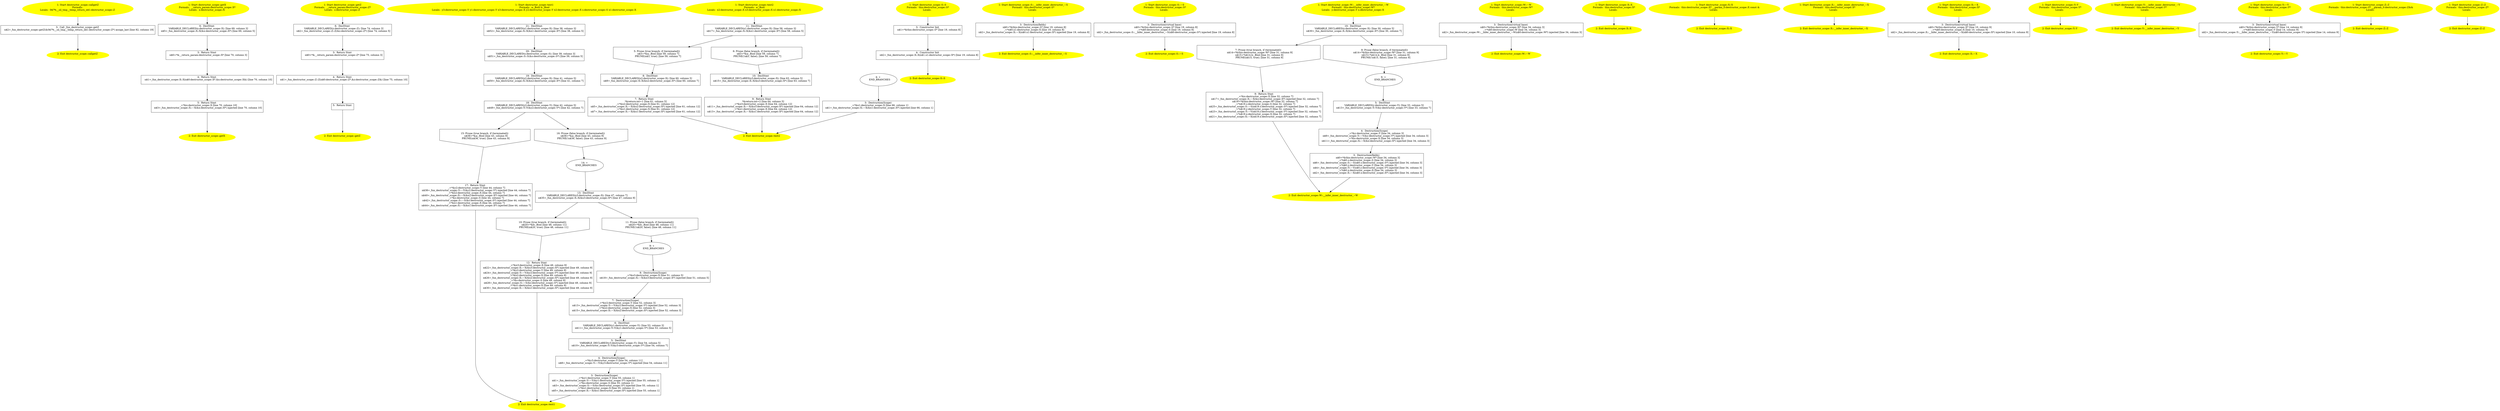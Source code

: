 /* @generated */
digraph cfg {
"callgetZ#destructor_scope#1641872.f4c0cbb2a5d892ea_1" [label="1: Start destructor_scope::callgetZ\nFormals: \nLocals:  0$?%__sil_tmp__temp_return_n$1:destructor_scope::Z \n  " color=yellow style=filled]
	

	 "callgetZ#destructor_scope#1641872.f4c0cbb2a5d892ea_1" -> "callgetZ#destructor_scope#1641872.f4c0cbb2a5d892ea_3" ;
"callgetZ#destructor_scope#1641872.f4c0cbb2a5d892ea_2" [label="2: Exit destructor_scope::callgetZ \n  " color=yellow style=filled]
	

"callgetZ#destructor_scope#1641872.f4c0cbb2a5d892ea_3" [label="3:  Call _fun_destructor_scope::getZ \n   n$2=_fun_destructor_scope::getZ(&0$?%__sil_tmp__temp_return_n$1:destructor_scope::Z*) assign_last [line 82, column 19]\n " shape="box"]
	

	 "callgetZ#destructor_scope#1641872.f4c0cbb2a5d892ea_3" -> "callgetZ#destructor_scope#1641872.f4c0cbb2a5d892ea_2" ;
"getX#destructor_scope(class destr.956e6b931ba67c14_1" [label="1: Start destructor_scope::getX\nFormals:  __return_param:destructor_scope::X*\nLocals:  x:destructor_scope::X \n  " color=yellow style=filled]
	

	 "getX#destructor_scope(class destr.956e6b931ba67c14_1" -> "getX#destructor_scope(class destr.956e6b931ba67c14_6" ;
"getX#destructor_scope(class destr.956e6b931ba67c14_2" [label="2: Exit destructor_scope::getX \n  " color=yellow style=filled]
	

"getX#destructor_scope(class destr.956e6b931ba67c14_3" [label="3:  Return Stmt \n   n$0=*&__return_param:destructor_scope::X* [line 70, column 3]\n " shape="box"]
	

	 "getX#destructor_scope(class destr.956e6b931ba67c14_3" -> "getX#destructor_scope(class destr.956e6b931ba67c14_4" ;
"getX#destructor_scope(class destr.956e6b931ba67c14_4" [label="4:  Return Stmt \n   n$1=_fun_destructor_scope::X::X(n$0:destructor_scope::X*,&x:destructor_scope::X&) [line 70, column 10]\n " shape="box"]
	

	 "getX#destructor_scope(class destr.956e6b931ba67c14_4" -> "getX#destructor_scope(class destr.956e6b931ba67c14_5" ;
"getX#destructor_scope(class destr.956e6b931ba67c14_5" [label="5:  Return Stmt \n   _=*&x:destructor_scope::X [line 70, column 10]\n  n$3=_fun_destructor_scope::X::~X(&x:destructor_scope::X*) injected [line 70, column 10]\n " shape="box"]
	

	 "getX#destructor_scope(class destr.956e6b931ba67c14_5" -> "getX#destructor_scope(class destr.956e6b931ba67c14_2" ;
"getX#destructor_scope(class destr.956e6b931ba67c14_6" [label="6:  DeclStmt \n   VARIABLE_DECLARED(x:destructor_scope::X); [line 69, column 3]\n  n$5=_fun_destructor_scope::X::X(&x:destructor_scope::X*) [line 69, column 5]\n " shape="box"]
	

	 "getX#destructor_scope(class destr.956e6b931ba67c14_6" -> "getX#destructor_scope(class destr.956e6b931ba67c14_3" ;
"getZ#destructor_scope(class destr.27b8261073c8d260_1" [label="1: Start destructor_scope::getZ\nFormals:  __return_param:destructor_scope::Z*\nLocals:  z:destructor_scope::Z \n  " color=yellow style=filled]
	

	 "getZ#destructor_scope(class destr.27b8261073c8d260_1" -> "getZ#destructor_scope(class destr.27b8261073c8d260_6" ;
"getZ#destructor_scope(class destr.27b8261073c8d260_2" [label="2: Exit destructor_scope::getZ \n  " color=yellow style=filled]
	

"getZ#destructor_scope(class destr.27b8261073c8d260_3" [label="3:  Return Stmt \n   n$0=*&__return_param:destructor_scope::Z* [line 75, column 3]\n " shape="box"]
	

	 "getZ#destructor_scope(class destr.27b8261073c8d260_3" -> "getZ#destructor_scope(class destr.27b8261073c8d260_4" ;
"getZ#destructor_scope(class destr.27b8261073c8d260_4" [label="4:  Return Stmt \n   n$1=_fun_destructor_scope::Z::Z(n$0:destructor_scope::Z*,&z:destructor_scope::Z&) [line 75, column 10]\n " shape="box"]
	

	 "getZ#destructor_scope(class destr.27b8261073c8d260_4" -> "getZ#destructor_scope(class destr.27b8261073c8d260_5" ;
"getZ#destructor_scope(class destr.27b8261073c8d260_5" [label="5:  Return Stmt \n  " shape="box"]
	

	 "getZ#destructor_scope(class destr.27b8261073c8d260_5" -> "getZ#destructor_scope(class destr.27b8261073c8d260_2" ;
"getZ#destructor_scope(class destr.27b8261073c8d260_6" [label="6:  DeclStmt \n   VARIABLE_DECLARED(z:destructor_scope::Z); [line 74, column 3]\n  n$2=_fun_destructor_scope::Z::Z(&z:destructor_scope::Z*) [line 74, column 5]\n " shape="box"]
	

	 "getZ#destructor_scope(class destr.27b8261073c8d260_6" -> "getZ#destructor_scope(class destr.27b8261073c8d260_3" ;
"test1#destructor_scope#3167061604.d3af82d2ddb9b80d_1" [label="1: Start destructor_scope::test1\nFormals:  a:_Bool b:_Bool\nLocals:  y3:destructor_scope::Y y1:destructor_scope::Y x3:destructor_scope::X y2:destructor_scope::Y x2:destructor_scope::X s:destructor_scope::S x1:destructor_scope::X \n  " color=yellow style=filled]
	

	 "test1#destructor_scope#3167061604.d3af82d2ddb9b80d_1" -> "test1#destructor_scope#3167061604.d3af82d2ddb9b80d_21" ;
"test1#destructor_scope#3167061604.d3af82d2ddb9b80d_2" [label="2: Exit destructor_scope::test1 \n  " color=yellow style=filled]
	

"test1#destructor_scope#3167061604.d3af82d2ddb9b80d_3" [label="3:  Destruction(Scope) \n   _=*&y1:destructor_scope::Y [line 55, column 1]\n  n$1=_fun_destructor_scope::Y::~Y(&y1:destructor_scope::Y*) injected [line 55, column 1]\n  _=*&s:destructor_scope::S [line 55, column 1]\n  n$3=_fun_destructor_scope::S::~S(&s:destructor_scope::S*) injected [line 55, column 1]\n  _=*&x1:destructor_scope::X [line 55, column 1]\n  n$5=_fun_destructor_scope::X::~X(&x1:destructor_scope::X*) injected [line 55, column 1]\n " shape="box"]
	

	 "test1#destructor_scope#3167061604.d3af82d2ddb9b80d_3" -> "test1#destructor_scope#3167061604.d3af82d2ddb9b80d_2" ;
"test1#destructor_scope#3167061604.d3af82d2ddb9b80d_4" [label="4:  Destruction(Scope) \n   _=*&y3:destructor_scope::Y [line 54, column 11]\n  n$8=_fun_destructor_scope::Y::~Y(&y3:destructor_scope::Y*) injected [line 54, column 11]\n " shape="box"]
	

	 "test1#destructor_scope#3167061604.d3af82d2ddb9b80d_4" -> "test1#destructor_scope#3167061604.d3af82d2ddb9b80d_3" ;
"test1#destructor_scope#3167061604.d3af82d2ddb9b80d_5" [label="5:  DeclStmt \n   VARIABLE_DECLARED(y3:destructor_scope::Y); [line 54, column 5]\n  n$10=_fun_destructor_scope::Y::Y(&y3:destructor_scope::Y*) [line 54, column 7]\n " shape="box"]
	

	 "test1#destructor_scope#3167061604.d3af82d2ddb9b80d_5" -> "test1#destructor_scope#3167061604.d3af82d2ddb9b80d_4" ;
"test1#destructor_scope#3167061604.d3af82d2ddb9b80d_6" [label="6:  DeclStmt \n   VARIABLE_DECLARED(y1:destructor_scope::Y); [line 53, column 3]\n  n$11=_fun_destructor_scope::Y::Y(&y1:destructor_scope::Y*) [line 53, column 5]\n " shape="box"]
	

	 "test1#destructor_scope#3167061604.d3af82d2ddb9b80d_6" -> "test1#destructor_scope#3167061604.d3af82d2ddb9b80d_5" ;
"test1#destructor_scope#3167061604.d3af82d2ddb9b80d_7" [label="7:  Destruction(Scope) \n   _=*&y2:destructor_scope::Y [line 52, column 3]\n  n$13=_fun_destructor_scope::Y::~Y(&y2:destructor_scope::Y*) injected [line 52, column 3]\n  _=*&x2:destructor_scope::X [line 52, column 3]\n  n$15=_fun_destructor_scope::X::~X(&x2:destructor_scope::X*) injected [line 52, column 3]\n " shape="box"]
	

	 "test1#destructor_scope#3167061604.d3af82d2ddb9b80d_7" -> "test1#destructor_scope#3167061604.d3af82d2ddb9b80d_6" ;
"test1#destructor_scope#3167061604.d3af82d2ddb9b80d_8" [label="8:  Destruction(Scope) \n   _=*&x3:destructor_scope::X [line 51, column 5]\n  n$18=_fun_destructor_scope::X::~X(&x3:destructor_scope::X*) injected [line 51, column 5]\n " shape="box"]
	

	 "test1#destructor_scope#3167061604.d3af82d2ddb9b80d_8" -> "test1#destructor_scope#3167061604.d3af82d2ddb9b80d_7" ;
"test1#destructor_scope#3167061604.d3af82d2ddb9b80d_9" [label="9: + \n   END_BRANCHES\n " ]
	

	 "test1#destructor_scope#3167061604.d3af82d2ddb9b80d_9" -> "test1#destructor_scope#3167061604.d3af82d2ddb9b80d_8" ;
"test1#destructor_scope#3167061604.d3af82d2ddb9b80d_10" [label="10: Prune (true branch, if (terminated)) \n   n$20=*&b:_Bool [line 48, column 11]\n  PRUNE(n$20, true); [line 48, column 11]\n " shape="invhouse"]
	

	 "test1#destructor_scope#3167061604.d3af82d2ddb9b80d_10" -> "test1#destructor_scope#3167061604.d3af82d2ddb9b80d_12" ;
"test1#destructor_scope#3167061604.d3af82d2ddb9b80d_11" [label="11: Prune (false branch, if (terminated)) \n   n$20=*&b:_Bool [line 48, column 11]\n  PRUNE(!n$20, false); [line 48, column 11]\n " shape="invhouse"]
	

	 "test1#destructor_scope#3167061604.d3af82d2ddb9b80d_11" -> "test1#destructor_scope#3167061604.d3af82d2ddb9b80d_9" ;
"test1#destructor_scope#3167061604.d3af82d2ddb9b80d_12" [label="12:  Return Stmt \n   _=*&x3:destructor_scope::X [line 49, column 9]\n  n$22=_fun_destructor_scope::X::~X(&x3:destructor_scope::X*) injected [line 49, column 9]\n  _=*&y2:destructor_scope::Y [line 49, column 9]\n  n$24=_fun_destructor_scope::Y::~Y(&y2:destructor_scope::Y*) injected [line 49, column 9]\n  _=*&x2:destructor_scope::X [line 49, column 9]\n  n$26=_fun_destructor_scope::X::~X(&x2:destructor_scope::X*) injected [line 49, column 9]\n  _=*&s:destructor_scope::S [line 49, column 9]\n  n$28=_fun_destructor_scope::S::~S(&s:destructor_scope::S*) injected [line 49, column 9]\n  _=*&x1:destructor_scope::X [line 49, column 9]\n  n$30=_fun_destructor_scope::X::~X(&x1:destructor_scope::X*) injected [line 49, column 9]\n " shape="box"]
	

	 "test1#destructor_scope#3167061604.d3af82d2ddb9b80d_12" -> "test1#destructor_scope#3167061604.d3af82d2ddb9b80d_2" ;
"test1#destructor_scope#3167061604.d3af82d2ddb9b80d_13" [label="13:  DeclStmt \n   VARIABLE_DECLARED(x3:destructor_scope::X); [line 47, column 7]\n  n$35=_fun_destructor_scope::X::X(&x3:destructor_scope::X*) [line 47, column 9]\n " shape="box"]
	

	 "test1#destructor_scope#3167061604.d3af82d2ddb9b80d_13" -> "test1#destructor_scope#3167061604.d3af82d2ddb9b80d_10" ;
	 "test1#destructor_scope#3167061604.d3af82d2ddb9b80d_13" -> "test1#destructor_scope#3167061604.d3af82d2ddb9b80d_11" ;
"test1#destructor_scope#3167061604.d3af82d2ddb9b80d_14" [label="14: + \n   END_BRANCHES\n " ]
	

	 "test1#destructor_scope#3167061604.d3af82d2ddb9b80d_14" -> "test1#destructor_scope#3167061604.d3af82d2ddb9b80d_13" ;
"test1#destructor_scope#3167061604.d3af82d2ddb9b80d_15" [label="15: Prune (true branch, if (terminated)) \n   n$36=*&a:_Bool [line 43, column 9]\n  PRUNE(n$36, true); [line 43, column 9]\n " shape="invhouse"]
	

	 "test1#destructor_scope#3167061604.d3af82d2ddb9b80d_15" -> "test1#destructor_scope#3167061604.d3af82d2ddb9b80d_17" ;
"test1#destructor_scope#3167061604.d3af82d2ddb9b80d_16" [label="16: Prune (false branch, if (terminated)) \n   n$36=*&a:_Bool [line 43, column 9]\n  PRUNE(!n$36, false); [line 43, column 9]\n " shape="invhouse"]
	

	 "test1#destructor_scope#3167061604.d3af82d2ddb9b80d_16" -> "test1#destructor_scope#3167061604.d3af82d2ddb9b80d_14" ;
"test1#destructor_scope#3167061604.d3af82d2ddb9b80d_17" [label="17:  Return Stmt \n   _=*&y2:destructor_scope::Y [line 44, column 7]\n  n$38=_fun_destructor_scope::Y::~Y(&y2:destructor_scope::Y*) injected [line 44, column 7]\n  _=*&x2:destructor_scope::X [line 44, column 7]\n  n$40=_fun_destructor_scope::X::~X(&x2:destructor_scope::X*) injected [line 44, column 7]\n  _=*&s:destructor_scope::S [line 44, column 7]\n  n$42=_fun_destructor_scope::S::~S(&s:destructor_scope::S*) injected [line 44, column 7]\n  _=*&x1:destructor_scope::X [line 44, column 7]\n  n$44=_fun_destructor_scope::X::~X(&x1:destructor_scope::X*) injected [line 44, column 7]\n " shape="box"]
	

	 "test1#destructor_scope#3167061604.d3af82d2ddb9b80d_17" -> "test1#destructor_scope#3167061604.d3af82d2ddb9b80d_2" ;
"test1#destructor_scope#3167061604.d3af82d2ddb9b80d_18" [label="18:  DeclStmt \n   VARIABLE_DECLARED(y2:destructor_scope::Y); [line 42, column 5]\n  n$49=_fun_destructor_scope::Y::Y(&y2:destructor_scope::Y*) [line 42, column 7]\n " shape="box"]
	

	 "test1#destructor_scope#3167061604.d3af82d2ddb9b80d_18" -> "test1#destructor_scope#3167061604.d3af82d2ddb9b80d_15" ;
	 "test1#destructor_scope#3167061604.d3af82d2ddb9b80d_18" -> "test1#destructor_scope#3167061604.d3af82d2ddb9b80d_16" ;
"test1#destructor_scope#3167061604.d3af82d2ddb9b80d_19" [label="19:  DeclStmt \n   VARIABLE_DECLARED(x2:destructor_scope::X); [line 41, column 5]\n  n$50=_fun_destructor_scope::X::X(&x2:destructor_scope::X*) [line 41, column 7]\n " shape="box"]
	

	 "test1#destructor_scope#3167061604.d3af82d2ddb9b80d_19" -> "test1#destructor_scope#3167061604.d3af82d2ddb9b80d_18" ;
"test1#destructor_scope#3167061604.d3af82d2ddb9b80d_20" [label="20:  DeclStmt \n   VARIABLE_DECLARED(s:destructor_scope::S); [line 39, column 3]\n  n$51=_fun_destructor_scope::S::S(&s:destructor_scope::S*) [line 39, column 5]\n " shape="box"]
	

	 "test1#destructor_scope#3167061604.d3af82d2ddb9b80d_20" -> "test1#destructor_scope#3167061604.d3af82d2ddb9b80d_19" ;
"test1#destructor_scope#3167061604.d3af82d2ddb9b80d_21" [label="21:  DeclStmt \n   VARIABLE_DECLARED(x1:destructor_scope::X); [line 38, column 3]\n  n$52=_fun_destructor_scope::X::X(&x1:destructor_scope::X*) [line 38, column 5]\n " shape="box"]
	

	 "test1#destructor_scope#3167061604.d3af82d2ddb9b80d_21" -> "test1#destructor_scope#3167061604.d3af82d2ddb9b80d_20" ;
"test2#destructor_scope#2993434300.24bf3f4c27c1719e_1" [label="1: Start destructor_scope::test2\nFormals:  a:_Bool\nLocals:  x2:destructor_scope::X x3:destructor_scope::X x1:destructor_scope::X \n  " color=yellow style=filled]
	

	 "test2#destructor_scope#2993434300.24bf3f4c27c1719e_1" -> "test2#destructor_scope#2993434300.24bf3f4c27c1719e_11" ;
"test2#destructor_scope#2993434300.24bf3f4c27c1719e_2" [label="2: Exit destructor_scope::test2 \n  " color=yellow style=filled]
	

"test2#destructor_scope#2993434300.24bf3f4c27c1719e_3" [label="3:  Destruction(Scope) \n   _=*&x1:destructor_scope::X [line 66, column 1]\n  n$1=_fun_destructor_scope::X::~X(&x1:destructor_scope::X*) injected [line 66, column 1]\n " shape="box"]
	

	 "test2#destructor_scope#2993434300.24bf3f4c27c1719e_3" -> "test2#destructor_scope#2993434300.24bf3f4c27c1719e_2" ;
"test2#destructor_scope#2993434300.24bf3f4c27c1719e_4" [label="4: + \n   END_BRANCHES\n " ]
	

	 "test2#destructor_scope#2993434300.24bf3f4c27c1719e_4" -> "test2#destructor_scope#2993434300.24bf3f4c27c1719e_3" ;
"test2#destructor_scope#2993434300.24bf3f4c27c1719e_5" [label="5: Prune (true branch, if (terminated)) \n   n$3=*&a:_Bool [line 59, column 7]\n  PRUNE(n$3, true); [line 59, column 7]\n " shape="invhouse"]
	

	 "test2#destructor_scope#2993434300.24bf3f4c27c1719e_5" -> "test2#destructor_scope#2993434300.24bf3f4c27c1719e_8" ;
"test2#destructor_scope#2993434300.24bf3f4c27c1719e_6" [label="6: Prune (false branch, if (terminated)) \n   n$3=*&a:_Bool [line 59, column 7]\n  PRUNE(!n$3, false); [line 59, column 7]\n " shape="invhouse"]
	

	 "test2#destructor_scope#2993434300.24bf3f4c27c1719e_6" -> "test2#destructor_scope#2993434300.24bf3f4c27c1719e_10" ;
"test2#destructor_scope#2993434300.24bf3f4c27c1719e_7" [label="7:  Return Stmt \n   *&return:int=1 [line 61, column 5]\n  _=*&x2:destructor_scope::X [line 61, column 12]\n  n$5=_fun_destructor_scope::X::~X(&x2:destructor_scope::X*) injected [line 61, column 12]\n  _=*&x1:destructor_scope::X [line 61, column 12]\n  n$7=_fun_destructor_scope::X::~X(&x1:destructor_scope::X*) injected [line 61, column 12]\n " shape="box"]
	

	 "test2#destructor_scope#2993434300.24bf3f4c27c1719e_7" -> "test2#destructor_scope#2993434300.24bf3f4c27c1719e_2" ;
"test2#destructor_scope#2993434300.24bf3f4c27c1719e_8" [label="8:  DeclStmt \n   VARIABLE_DECLARED(x2:destructor_scope::X); [line 60, column 5]\n  n$9=_fun_destructor_scope::X::X(&x2:destructor_scope::X*) [line 60, column 7]\n " shape="box"]
	

	 "test2#destructor_scope#2993434300.24bf3f4c27c1719e_8" -> "test2#destructor_scope#2993434300.24bf3f4c27c1719e_7" ;
"test2#destructor_scope#2993434300.24bf3f4c27c1719e_9" [label="9:  Return Stmt \n   *&return:int=2 [line 64, column 5]\n  _=*&x3:destructor_scope::X [line 64, column 12]\n  n$11=_fun_destructor_scope::X::~X(&x3:destructor_scope::X*) injected [line 64, column 12]\n  _=*&x1:destructor_scope::X [line 64, column 12]\n  n$13=_fun_destructor_scope::X::~X(&x1:destructor_scope::X*) injected [line 64, column 12]\n " shape="box"]
	

	 "test2#destructor_scope#2993434300.24bf3f4c27c1719e_9" -> "test2#destructor_scope#2993434300.24bf3f4c27c1719e_2" ;
"test2#destructor_scope#2993434300.24bf3f4c27c1719e_10" [label="10:  DeclStmt \n   VARIABLE_DECLARED(x3:destructor_scope::X); [line 63, column 5]\n  n$15=_fun_destructor_scope::X::X(&x3:destructor_scope::X*) [line 63, column 7]\n " shape="box"]
	

	 "test2#destructor_scope#2993434300.24bf3f4c27c1719e_10" -> "test2#destructor_scope#2993434300.24bf3f4c27c1719e_9" ;
"test2#destructor_scope#2993434300.24bf3f4c27c1719e_11" [label="11:  DeclStmt \n   VARIABLE_DECLARED(x1:destructor_scope::X); [line 58, column 3]\n  n$17=_fun_destructor_scope::X::X(&x1:destructor_scope::X*) [line 58, column 5]\n " shape="box"]
	

	 "test2#destructor_scope#2993434300.24bf3f4c27c1719e_11" -> "test2#destructor_scope#2993434300.24bf3f4c27c1719e_5" ;
	 "test2#destructor_scope#2993434300.24bf3f4c27c1719e_11" -> "test2#destructor_scope#2993434300.24bf3f4c27c1719e_6" ;
"S#S#destructor_scope#{10339448990.9f88c7d5c1e25cdf_1" [label="1: Start destructor_scope::S::S\nFormals:  this:destructor_scope::S*\nLocals:  \n  " color=yellow style=filled]
	

	 "S#S#destructor_scope#{10339448990.9f88c7d5c1e25cdf_1" -> "S#S#destructor_scope#{10339448990.9f88c7d5c1e25cdf_3" ;
"S#S#destructor_scope#{10339448990.9f88c7d5c1e25cdf_2" [label="2: Exit destructor_scope::S::S \n  " color=yellow style=filled]
	

"S#S#destructor_scope#{10339448990.9f88c7d5c1e25cdf_3" [label="3:  Constructor Init \n   n$1=*&this:destructor_scope::S* [line 19, column 8]\n " shape="box"]
	

	 "S#S#destructor_scope#{10339448990.9f88c7d5c1e25cdf_3" -> "S#S#destructor_scope#{10339448990.9f88c7d5c1e25cdf_4" ;
"S#S#destructor_scope#{10339448990.9f88c7d5c1e25cdf_4" [label="4:  Constructor Init \n   n$2=_fun_destructor_scope::X::X(n$1.x1:destructor_scope::X*) [line 19, column 8]\n " shape="box"]
	

	 "S#S#destructor_scope#{10339448990.9f88c7d5c1e25cdf_4" -> "S#S#destructor_scope#{10339448990.9f88c7d5c1e25cdf_2" ;
"__infer_inner_destructor_~S#S#des.2bd5f94552ab3de5_1" [label="1: Start destructor_scope::S::__infer_inner_destructor_~S\nFormals:  this:destructor_scope::S*\nLocals:  \n  " color=yellow style=filled]
	

	 "__infer_inner_destructor_~S#S#des.2bd5f94552ab3de5_1" -> "__infer_inner_destructor_~S#S#des.2bd5f94552ab3de5_3" ;
"__infer_inner_destructor_~S#S#des.2bd5f94552ab3de5_2" [label="2: Exit destructor_scope::S::__infer_inner_destructor_~S \n  " color=yellow style=filled]
	

"__infer_inner_destructor_~S#S#des.2bd5f94552ab3de5_3" [label="3:  Destruction(fields) \n   n$0=*&this:destructor_scope::S* [line 19, column 8]\n  _=*n$0.x1:destructor_scope::X [line 19, column 8]\n  n$2=_fun_destructor_scope::X::~X(n$0.x1:destructor_scope::X*) injected [line 19, column 8]\n " shape="box"]
	

	 "__infer_inner_destructor_~S#S#des.2bd5f94552ab3de5_3" -> "__infer_inner_destructor_~S#S#des.2bd5f94552ab3de5_2" ;
"~S#S#destructor_scope#(7916617764.365a6a74644dcae9_1" [label="1: Start destructor_scope::S::~S\nFormals:  this:destructor_scope::S*\nLocals:  \n  " color=yellow style=filled]
	

	 "~S#S#destructor_scope#(7916617764.365a6a74644dcae9_1" -> "~S#S#destructor_scope#(7916617764.365a6a74644dcae9_3" ;
"~S#S#destructor_scope#(7916617764.365a6a74644dcae9_2" [label="2: Exit destructor_scope::S::~S \n  " color=yellow style=filled]
	

"~S#S#destructor_scope#(7916617764.365a6a74644dcae9_3" [label="3:  Destruction(virtual base) \n   n$0=*&this:destructor_scope::S* [line 19, column 8]\n  _=*n$0:destructor_scope::S [line 19, column 8]\n  n$2=_fun_destructor_scope::S::__infer_inner_destructor_~S(n$0:destructor_scope::S*) injected [line 19, column 8]\n " shape="box"]
	

	 "~S#S#destructor_scope#(7916617764.365a6a74644dcae9_3" -> "~S#S#destructor_scope#(7916617764.365a6a74644dcae9_2" ;
"__infer_inner_destructor_~W#W#des.551edf40f479ed65_1" [label="1: Start destructor_scope::W::__infer_inner_destructor_~W\nFormals:  this:destructor_scope::W*\nLocals:  y:destructor_scope::Y x:destructor_scope::X \n  " color=yellow style=filled]
	

	 "__infer_inner_destructor_~W#W#des.551edf40f479ed65_1" -> "__infer_inner_destructor_~W#W#des.551edf40f479ed65_10" ;
"__infer_inner_destructor_~W#W#des.551edf40f479ed65_2" [label="2: Exit destructor_scope::W::__infer_inner_destructor_~W \n  " color=yellow style=filled]
	

"__infer_inner_destructor_~W#W#des.551edf40f479ed65_3" [label="3:  Destruction(fields) \n   n$0=*&this:destructor_scope::W* [line 34, column 3]\n  _=*n$0.s:destructor_scope::S [line 34, column 3]\n  n$6=_fun_destructor_scope::S::~S(n$0.s:destructor_scope::S*) injected [line 34, column 3]\n  _=*n$0.y:destructor_scope::Y [line 34, column 3]\n  n$4=_fun_destructor_scope::Y::~Y(n$0.y:destructor_scope::Y*) injected [line 34, column 3]\n  _=*n$0.x:destructor_scope::X [line 34, column 3]\n  n$2=_fun_destructor_scope::X::~X(n$0.x:destructor_scope::X*) injected [line 34, column 3]\n " shape="box"]
	

	 "__infer_inner_destructor_~W#W#des.551edf40f479ed65_3" -> "__infer_inner_destructor_~W#W#des.551edf40f479ed65_2" ;
"__infer_inner_destructor_~W#W#des.551edf40f479ed65_4" [label="4:  Destruction(Scope) \n   _=*&y:destructor_scope::Y [line 34, column 3]\n  n$9=_fun_destructor_scope::Y::~Y(&y:destructor_scope::Y*) injected [line 34, column 3]\n  _=*&x:destructor_scope::X [line 34, column 3]\n  n$11=_fun_destructor_scope::X::~X(&x:destructor_scope::X*) injected [line 34, column 3]\n " shape="box"]
	

	 "__infer_inner_destructor_~W#W#des.551edf40f479ed65_4" -> "__infer_inner_destructor_~W#W#des.551edf40f479ed65_3" ;
"__infer_inner_destructor_~W#W#des.551edf40f479ed65_5" [label="5:  DeclStmt \n   VARIABLE_DECLARED(y:destructor_scope::Y); [line 33, column 5]\n  n$13=_fun_destructor_scope::Y::Y(&y:destructor_scope::Y*) [line 33, column 7]\n " shape="box"]
	

	 "__infer_inner_destructor_~W#W#des.551edf40f479ed65_5" -> "__infer_inner_destructor_~W#W#des.551edf40f479ed65_4" ;
"__infer_inner_destructor_~W#W#des.551edf40f479ed65_6" [label="6: + \n   END_BRANCHES\n " ]
	

	 "__infer_inner_destructor_~W#W#des.551edf40f479ed65_6" -> "__infer_inner_destructor_~W#W#des.551edf40f479ed65_5" ;
"__infer_inner_destructor_~W#W#des.551edf40f479ed65_7" [label="7: Prune (true branch, if (terminated)) \n   n$14=*&this:destructor_scope::W* [line 31, column 9]\n  n$15=*n$14.b:_Bool [line 31, column 9]\n  PRUNE(n$15, true); [line 31, column 9]\n " shape="invhouse"]
	

	 "__infer_inner_destructor_~W#W#des.551edf40f479ed65_7" -> "__infer_inner_destructor_~W#W#des.551edf40f479ed65_9" ;
"__infer_inner_destructor_~W#W#des.551edf40f479ed65_8" [label="8: Prune (false branch, if (terminated)) \n   n$14=*&this:destructor_scope::W* [line 31, column 9]\n  n$15=*n$14.b:_Bool [line 31, column 9]\n  PRUNE(!n$15, false); [line 31, column 9]\n " shape="invhouse"]
	

	 "__infer_inner_destructor_~W#W#des.551edf40f479ed65_8" -> "__infer_inner_destructor_~W#W#des.551edf40f479ed65_6" ;
"__infer_inner_destructor_~W#W#des.551edf40f479ed65_9" [label="9:  Return Stmt \n   _=*&x:destructor_scope::X [line 32, column 7]\n  n$17=_fun_destructor_scope::X::~X(&x:destructor_scope::X*) injected [line 32, column 7]\n  n$19=*&this:destructor_scope::W* [line 32, column 7]\n  _=*n$19.s:destructor_scope::S [line 32, column 7]\n  n$25=_fun_destructor_scope::S::~S(n$19.s:destructor_scope::S*) injected [line 32, column 7]\n  _=*n$19.y:destructor_scope::Y [line 32, column 7]\n  n$23=_fun_destructor_scope::Y::~Y(n$19.y:destructor_scope::Y*) injected [line 32, column 7]\n  _=*n$19.x:destructor_scope::X [line 32, column 7]\n  n$21=_fun_destructor_scope::X::~X(n$19.x:destructor_scope::X*) injected [line 32, column 7]\n " shape="box"]
	

	 "__infer_inner_destructor_~W#W#des.551edf40f479ed65_9" -> "__infer_inner_destructor_~W#W#des.551edf40f479ed65_2" ;
"__infer_inner_destructor_~W#W#des.551edf40f479ed65_10" [label="10:  DeclStmt \n   VARIABLE_DECLARED(x:destructor_scope::X); [line 30, column 5]\n  n$30=_fun_destructor_scope::X::X(&x:destructor_scope::X*) [line 30, column 7]\n " shape="box"]
	

	 "__infer_inner_destructor_~W#W#des.551edf40f479ed65_10" -> "__infer_inner_destructor_~W#W#des.551edf40f479ed65_7" ;
	 "__infer_inner_destructor_~W#W#des.551edf40f479ed65_10" -> "__infer_inner_destructor_~W#W#des.551edf40f479ed65_8" ;
"~W#W#destructor_scope#(5959723935.7ccec4bf9ec91a77_1" [label="1: Start destructor_scope::W::~W\nFormals:  this:destructor_scope::W*\nLocals:  \n  " color=yellow style=filled]
	

	 "~W#W#destructor_scope#(5959723935.7ccec4bf9ec91a77_1" -> "~W#W#destructor_scope#(5959723935.7ccec4bf9ec91a77_3" ;
"~W#W#destructor_scope#(5959723935.7ccec4bf9ec91a77_2" [label="2: Exit destructor_scope::W::~W \n  " color=yellow style=filled]
	

"~W#W#destructor_scope#(5959723935.7ccec4bf9ec91a77_3" [label="3:  Destruction(virtual base) \n   n$0=*&this:destructor_scope::W* [line 34, column 3]\n  _=*n$0:destructor_scope::W [line 34, column 3]\n  n$2=_fun_destructor_scope::W::__infer_inner_destructor_~W(n$0:destructor_scope::W*) injected [line 34, column 3]\n " shape="box"]
	

	 "~W#W#destructor_scope#(5959723935.7ccec4bf9ec91a77_3" -> "~W#W#destructor_scope#(5959723935.7ccec4bf9ec91a77_2" ;
"X#X#destructor_scope#{10627201162.cd49e82011bea709_1" [label="1: Start destructor_scope::X::X\nFormals:  this:destructor_scope::X*\nLocals:  \n  " color=yellow style=filled]
	

	 "X#X#destructor_scope#{10627201162.cd49e82011bea709_1" -> "X#X#destructor_scope#{10627201162.cd49e82011bea709_2" ;
"X#X#destructor_scope#{10627201162.cd49e82011bea709_2" [label="2: Exit destructor_scope::X::X \n  " color=yellow style=filled]
	

"X#X#destructor_scope#{92246515420.c96f706be6a1b529_1" [label="1: Start destructor_scope::X::X\nFormals:  this:destructor_scope::X* __param_0:destructor_scope::X const &\nLocals:  \n  " color=yellow style=filled]
	

	 "X#X#destructor_scope#{92246515420.c96f706be6a1b529_1" -> "X#X#destructor_scope#{92246515420.c96f706be6a1b529_2" ;
"X#X#destructor_scope#{92246515420.c96f706be6a1b529_2" [label="2: Exit destructor_scope::X::X \n  " color=yellow style=filled]
	

"__infer_inner_destructor_~X#X#des.70a8f95641703eb0_1" [label="1: Start destructor_scope::X::__infer_inner_destructor_~X\nFormals:  this:destructor_scope::X*\nLocals:  \n  " color=yellow style=filled]
	

	 "__infer_inner_destructor_~X#X#des.70a8f95641703eb0_1" -> "__infer_inner_destructor_~X#X#des.70a8f95641703eb0_2" ;
"__infer_inner_destructor_~X#X#des.70a8f95641703eb0_2" [label="2: Exit destructor_scope::X::__infer_inner_destructor_~X \n  " color=yellow style=filled]
	

"~X#X#destructor_scope#(6689944624.ef7f60e26033e09d_1" [label="1: Start destructor_scope::X::~X\nFormals:  this:destructor_scope::X*\nLocals:  \n  " color=yellow style=filled]
	

	 "~X#X#destructor_scope#(6689944624.ef7f60e26033e09d_1" -> "~X#X#destructor_scope#(6689944624.ef7f60e26033e09d_3" ;
"~X#X#destructor_scope#(6689944624.ef7f60e26033e09d_2" [label="2: Exit destructor_scope::X::~X \n  " color=yellow style=filled]
	

"~X#X#destructor_scope#(6689944624.ef7f60e26033e09d_3" [label="3:  Destruction(virtual base) \n   n$0=*&this:destructor_scope::X* [line 10, column 9]\n  _=*n$0:destructor_scope::X [line 10, column 9]\n  n$2=_fun_destructor_scope::X::__infer_inner_destructor_~X(n$0:destructor_scope::X*) injected [line 10, column 9]\n " shape="box"]
	

	 "~X#X#destructor_scope#(6689944624.ef7f60e26033e09d_3" -> "~X#X#destructor_scope#(6689944624.ef7f60e26033e09d_2" ;
"Y#Y#destructor_scope#{15856921719.8c698c0aadf26bd2_1" [label="1: Start destructor_scope::Y::Y\nFormals:  this:destructor_scope::Y*\nLocals:  \n  " color=yellow style=filled]
	

	 "Y#Y#destructor_scope#{15856921719.8c698c0aadf26bd2_1" -> "Y#Y#destructor_scope#{15856921719.8c698c0aadf26bd2_2" ;
"Y#Y#destructor_scope#{15856921719.8c698c0aadf26bd2_2" [label="2: Exit destructor_scope::Y::Y \n  " color=yellow style=filled]
	

"__infer_inner_destructor_~Y#Y#des.f330a3f57ed3335f_1" [label="1: Start destructor_scope::Y::__infer_inner_destructor_~Y\nFormals:  this:destructor_scope::Y*\nLocals:  \n  " color=yellow style=filled]
	

	 "__infer_inner_destructor_~Y#Y#des.f330a3f57ed3335f_1" -> "__infer_inner_destructor_~Y#Y#des.f330a3f57ed3335f_2" ;
"__infer_inner_destructor_~Y#Y#des.f330a3f57ed3335f_2" [label="2: Exit destructor_scope::Y::__infer_inner_destructor_~Y \n  " color=yellow style=filled]
	

"~Y#Y#destructor_scope#(2800572945.a420416a0cd313ca_1" [label="1: Start destructor_scope::Y::~Y\nFormals:  this:destructor_scope::Y*\nLocals:  \n  " color=yellow style=filled]
	

	 "~Y#Y#destructor_scope#(2800572945.a420416a0cd313ca_1" -> "~Y#Y#destructor_scope#(2800572945.a420416a0cd313ca_3" ;
"~Y#Y#destructor_scope#(2800572945.a420416a0cd313ca_2" [label="2: Exit destructor_scope::Y::~Y \n  " color=yellow style=filled]
	

"~Y#Y#destructor_scope#(2800572945.a420416a0cd313ca_3" [label="3:  Destruction(virtual base) \n   n$0=*&this:destructor_scope::Y* [line 14, column 9]\n  _=*n$0:destructor_scope::Y [line 14, column 9]\n  n$2=_fun_destructor_scope::Y::__infer_inner_destructor_~Y(n$0:destructor_scope::Y*) injected [line 14, column 9]\n " shape="box"]
	

	 "~Y#Y#destructor_scope#(2800572945.a420416a0cd313ca_3" -> "~Y#Y#destructor_scope#(2800572945.a420416a0cd313ca_2" ;
"Z#Z#destructor_scope#{11857695729.ceb53380b7053a28_1" [label="1: Start destructor_scope::Z::Z\nFormals:  this:destructor_scope::Z* __param_0:destructor_scope::Z&&\nLocals:  \n  " color=yellow style=filled]
	

	 "Z#Z#destructor_scope#{11857695729.ceb53380b7053a28_1" -> "Z#Z#destructor_scope#{11857695729.ceb53380b7053a28_2" ;
"Z#Z#destructor_scope#{11857695729.ceb53380b7053a28_2" [label="2: Exit destructor_scope::Z::Z \n  " color=yellow style=filled]
	

"Z#Z#destructor_scope#{17668673956.0e29627daf3eaf30_1" [label="1: Start destructor_scope::Z::Z\nFormals:  this:destructor_scope::Z*\nLocals:  \n  " color=yellow style=filled]
	

	 "Z#Z#destructor_scope#{17668673956.0e29627daf3eaf30_1" -> "Z#Z#destructor_scope#{17668673956.0e29627daf3eaf30_2" ;
"Z#Z#destructor_scope#{17668673956.0e29627daf3eaf30_2" [label="2: Exit destructor_scope::Z::Z \n  " color=yellow style=filled]
	

}
